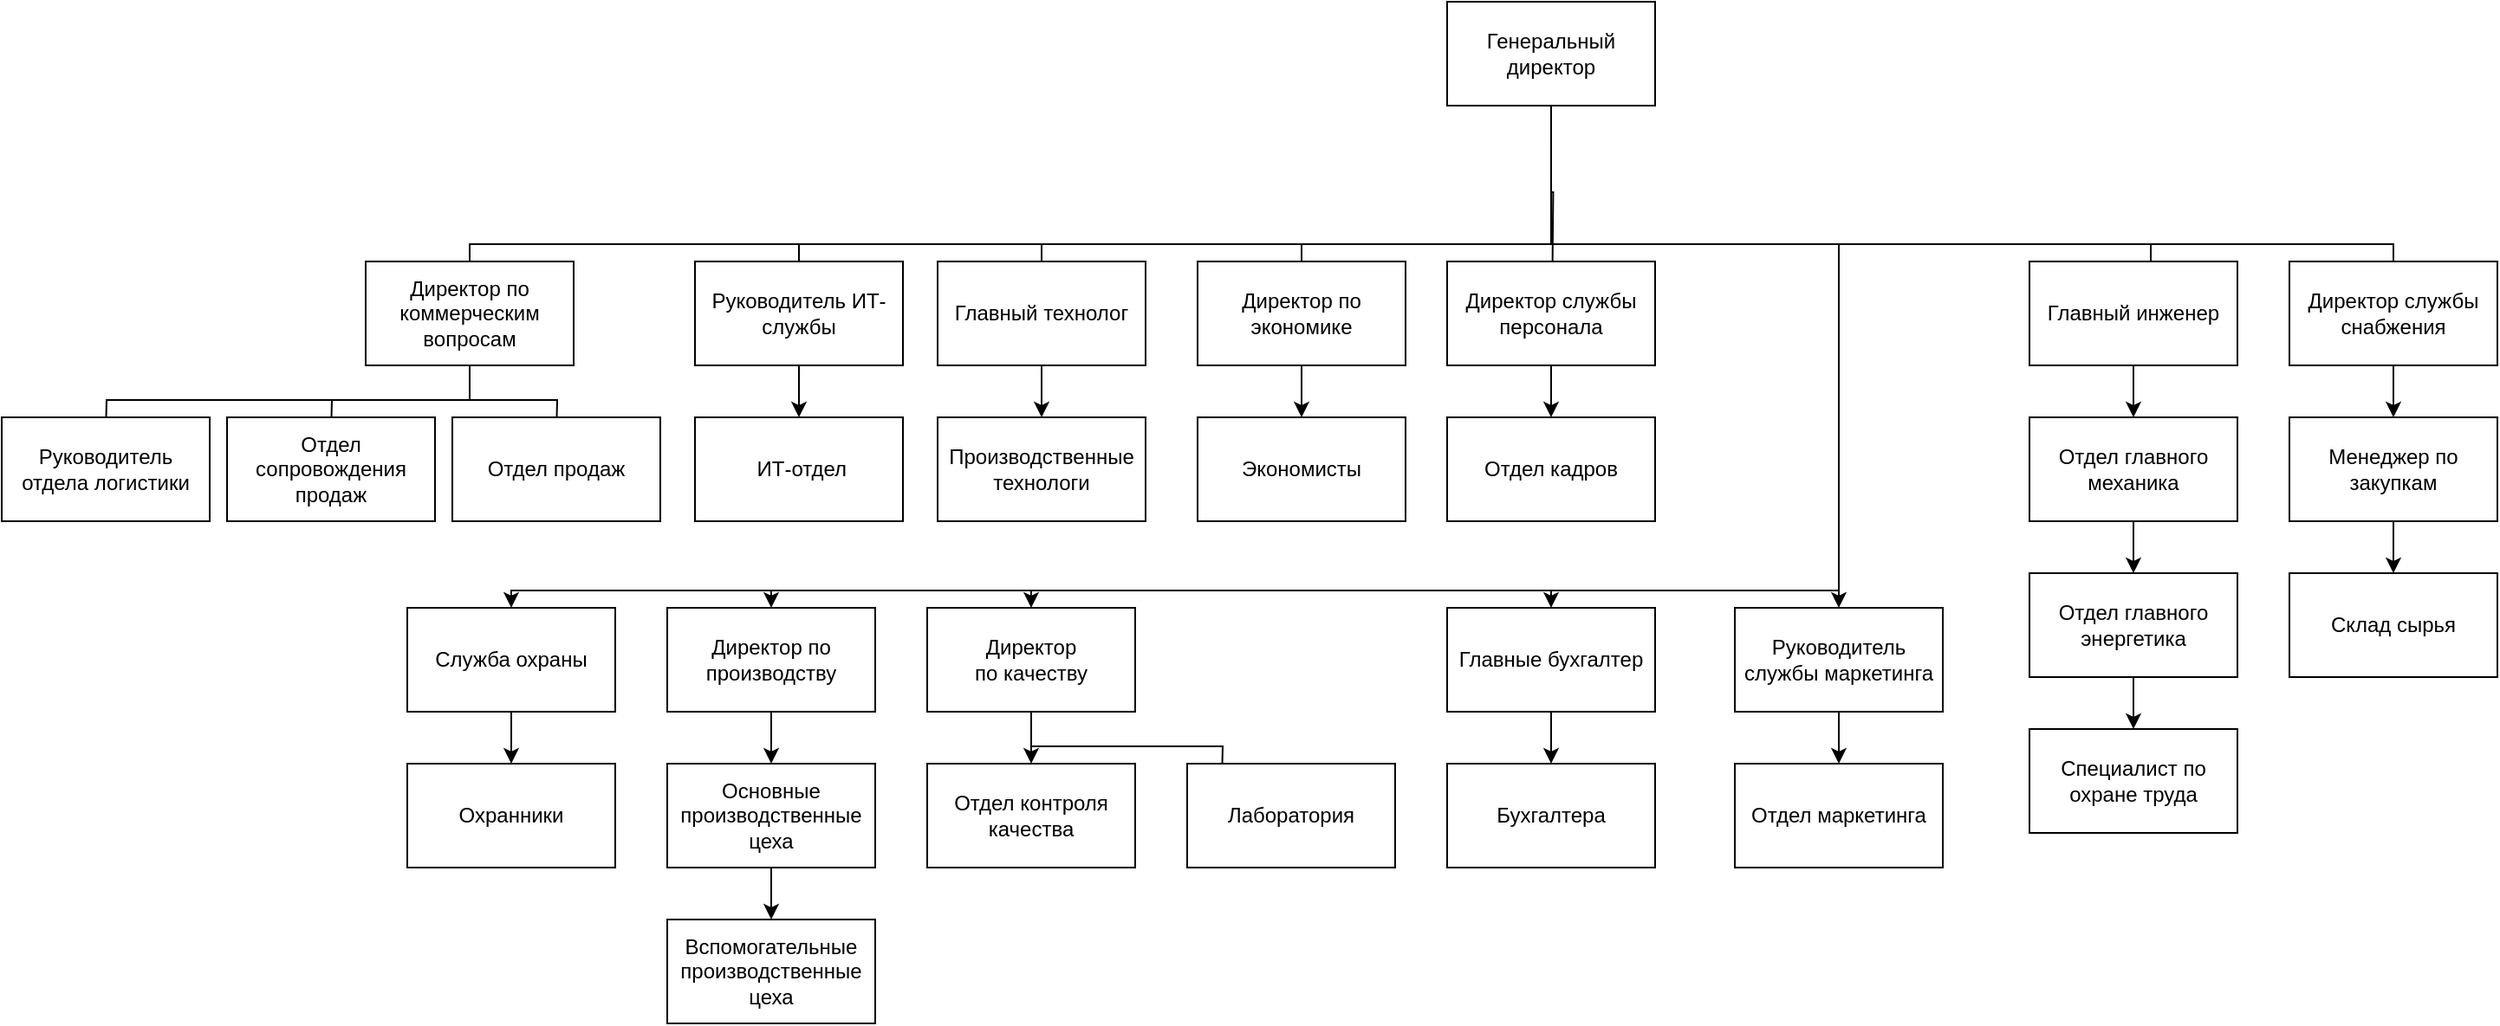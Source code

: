 <mxfile version="24.2.3" type="github">
  <diagram name="Страница — 1" id="WrPLT9Xlj93uQQX1-Cbd">
    <mxGraphModel dx="3267" dy="893" grid="1" gridSize="10" guides="1" tooltips="1" connect="1" arrows="1" fold="1" page="1" pageScale="1" pageWidth="827" pageHeight="1169" math="0" shadow="0">
      <root>
        <mxCell id="0" />
        <mxCell id="1" parent="0" />
        <mxCell id="M2mRH39h3b0wMLxLlKyC-2" style="edgeStyle=orthogonalEdgeStyle;rounded=0;orthogonalLoop=1;jettySize=auto;html=1;exitX=0.5;exitY=1;exitDx=0;exitDy=0;" parent="1" source="M2mRH39h3b0wMLxLlKyC-1" edge="1">
          <mxGeometry relative="1" as="geometry">
            <mxPoint x="414.714" y="200" as="targetPoint" />
          </mxGeometry>
        </mxCell>
        <mxCell id="M2mRH39h3b0wMLxLlKyC-7" style="edgeStyle=orthogonalEdgeStyle;rounded=0;orthogonalLoop=1;jettySize=auto;html=1;exitX=0.5;exitY=1;exitDx=0;exitDy=0;" parent="1" source="M2mRH39h3b0wMLxLlKyC-8" edge="1">
          <mxGeometry relative="1" as="geometry">
            <mxPoint x="880.0" y="210" as="targetPoint" />
            <Array as="points">
              <mxPoint x="900" y="190" />
              <mxPoint x="881" y="190" />
              <mxPoint x="881" y="210" />
            </Array>
          </mxGeometry>
        </mxCell>
        <mxCell id="M2mRH39h3b0wMLxLlKyC-16" style="edgeStyle=orthogonalEdgeStyle;rounded=0;orthogonalLoop=1;jettySize=auto;html=1;exitX=0.5;exitY=1;exitDx=0;exitDy=0;" parent="1" source="M2mRH39h3b0wMLxLlKyC-1" edge="1">
          <mxGeometry relative="1" as="geometry">
            <mxPoint x="700" y="210" as="targetPoint" />
            <Array as="points">
              <mxPoint x="414" y="180" />
              <mxPoint x="760" y="180" />
              <mxPoint x="760" y="210" />
            </Array>
          </mxGeometry>
        </mxCell>
        <mxCell id="M2mRH39h3b0wMLxLlKyC-24" style="edgeStyle=orthogonalEdgeStyle;rounded=0;orthogonalLoop=1;jettySize=auto;html=1;exitX=0.5;exitY=1;exitDx=0;exitDy=0;" parent="1" source="M2mRH39h3b0wMLxLlKyC-1" edge="1">
          <mxGeometry relative="1" as="geometry">
            <mxPoint x="270" y="210" as="targetPoint" />
            <Array as="points">
              <mxPoint x="414" y="180" />
              <mxPoint x="270" y="180" />
            </Array>
          </mxGeometry>
        </mxCell>
        <mxCell id="M2mRH39h3b0wMLxLlKyC-30" style="edgeStyle=orthogonalEdgeStyle;rounded=0;orthogonalLoop=1;jettySize=auto;html=1;exitX=0.5;exitY=1;exitDx=0;exitDy=0;" parent="1" edge="1">
          <mxGeometry relative="1" as="geometry">
            <mxPoint x="413.97" y="100" as="sourcePoint" />
            <mxPoint x="120" y="210" as="targetPoint" />
            <Array as="points">
              <mxPoint x="413.97" y="180" />
              <mxPoint x="119.97" y="180" />
            </Array>
          </mxGeometry>
        </mxCell>
        <mxCell id="M2mRH39h3b0wMLxLlKyC-34" style="edgeStyle=orthogonalEdgeStyle;rounded=0;orthogonalLoop=1;jettySize=auto;html=1;exitX=0.5;exitY=1;exitDx=0;exitDy=0;" parent="1" source="M2mRH39h3b0wMLxLlKyC-1" edge="1">
          <mxGeometry relative="1" as="geometry">
            <mxPoint x="-20" y="220" as="targetPoint" />
            <Array as="points">
              <mxPoint x="414" y="180" />
              <mxPoint x="-20" y="180" />
            </Array>
          </mxGeometry>
        </mxCell>
        <mxCell id="M2mRH39h3b0wMLxLlKyC-39" style="edgeStyle=orthogonalEdgeStyle;rounded=0;orthogonalLoop=1;jettySize=auto;html=1;exitX=0.5;exitY=1;exitDx=0;exitDy=0;" parent="1" source="M2mRH39h3b0wMLxLlKyC-1" edge="1">
          <mxGeometry relative="1" as="geometry">
            <mxPoint x="-160" y="230" as="targetPoint" />
            <Array as="points">
              <mxPoint x="414" y="180" />
              <mxPoint x="-210" y="180" />
              <mxPoint x="-210" y="230" />
            </Array>
          </mxGeometry>
        </mxCell>
        <mxCell id="M2mRH39h3b0wMLxLlKyC-46" style="edgeStyle=orthogonalEdgeStyle;rounded=0;orthogonalLoop=1;jettySize=auto;html=1;exitX=0.5;exitY=1;exitDx=0;exitDy=0;" parent="1" source="M2mRH39h3b0wMLxLlKyC-1" edge="1">
          <mxGeometry relative="1" as="geometry">
            <mxPoint x="930.0" y="210" as="targetPoint" />
            <Array as="points">
              <mxPoint x="414" y="180" />
              <mxPoint x="900" y="180" />
              <mxPoint x="900" y="210" />
            </Array>
          </mxGeometry>
        </mxCell>
        <mxCell id="t2PL_MifnDCj5HnS5HQD-2" style="edgeStyle=orthogonalEdgeStyle;rounded=0;orthogonalLoop=1;jettySize=auto;html=1;exitX=0.5;exitY=1;exitDx=0;exitDy=0;entryX=0.5;entryY=0;entryDx=0;entryDy=0;" edge="1" parent="1" source="M2mRH39h3b0wMLxLlKyC-1" target="M2mRH39h3b0wMLxLlKyC-68">
          <mxGeometry relative="1" as="geometry">
            <Array as="points">
              <mxPoint x="414" y="180" />
              <mxPoint x="580" y="180" />
              <mxPoint x="580" y="380" />
              <mxPoint x="414" y="380" />
            </Array>
          </mxGeometry>
        </mxCell>
        <mxCell id="t2PL_MifnDCj5HnS5HQD-3" style="edgeStyle=orthogonalEdgeStyle;rounded=0;orthogonalLoop=1;jettySize=auto;html=1;exitX=0.5;exitY=1;exitDx=0;exitDy=0;" edge="1" parent="1" source="M2mRH39h3b0wMLxLlKyC-1" target="M2mRH39h3b0wMLxLlKyC-60">
          <mxGeometry relative="1" as="geometry">
            <Array as="points">
              <mxPoint x="414" y="180" />
              <mxPoint x="580" y="180" />
              <mxPoint x="580" y="380" />
              <mxPoint x="114" y="380" />
            </Array>
          </mxGeometry>
        </mxCell>
        <mxCell id="t2PL_MifnDCj5HnS5HQD-4" style="edgeStyle=orthogonalEdgeStyle;rounded=0;orthogonalLoop=1;jettySize=auto;html=1;exitX=0.5;exitY=1;exitDx=0;exitDy=0;entryX=0.5;entryY=0;entryDx=0;entryDy=0;" edge="1" parent="1" source="M2mRH39h3b0wMLxLlKyC-1" target="M2mRH39h3b0wMLxLlKyC-56">
          <mxGeometry relative="1" as="geometry">
            <Array as="points">
              <mxPoint x="414" y="180" />
              <mxPoint x="580" y="180" />
              <mxPoint x="580" y="380" />
              <mxPoint x="-36" y="380" />
            </Array>
          </mxGeometry>
        </mxCell>
        <mxCell id="t2PL_MifnDCj5HnS5HQD-5" style="edgeStyle=orthogonalEdgeStyle;rounded=0;orthogonalLoop=1;jettySize=auto;html=1;exitX=0.5;exitY=1;exitDx=0;exitDy=0;" edge="1" parent="1" source="M2mRH39h3b0wMLxLlKyC-1" target="M2mRH39h3b0wMLxLlKyC-52">
          <mxGeometry relative="1" as="geometry">
            <Array as="points">
              <mxPoint x="414" y="180" />
              <mxPoint x="580" y="180" />
              <mxPoint x="580" y="380" />
              <mxPoint x="-186" y="380" />
            </Array>
          </mxGeometry>
        </mxCell>
        <mxCell id="M2mRH39h3b0wMLxLlKyC-1" value="Генеральный директор" style="rounded=0;whiteSpace=wrap;html=1;" parent="1" vertex="1">
          <mxGeometry x="354" y="40" width="120" height="60" as="geometry" />
        </mxCell>
        <mxCell id="M2mRH39h3b0wMLxLlKyC-10" style="edgeStyle=orthogonalEdgeStyle;rounded=0;orthogonalLoop=1;jettySize=auto;html=1;exitX=0.5;exitY=1;exitDx=0;exitDy=0;entryX=0.5;entryY=0;entryDx=0;entryDy=0;" parent="1" source="M2mRH39h3b0wMLxLlKyC-3" target="M2mRH39h3b0wMLxLlKyC-5" edge="1">
          <mxGeometry relative="1" as="geometry" />
        </mxCell>
        <mxCell id="M2mRH39h3b0wMLxLlKyC-3" value="Директор службы персонала" style="rounded=0;whiteSpace=wrap;html=1;" parent="1" vertex="1">
          <mxGeometry x="354" y="190" width="120" height="60" as="geometry" />
        </mxCell>
        <mxCell id="M2mRH39h3b0wMLxLlKyC-5" value="Отдел кадров" style="rounded=0;whiteSpace=wrap;html=1;" parent="1" vertex="1">
          <mxGeometry x="354" y="280" width="120" height="60" as="geometry" />
        </mxCell>
        <mxCell id="M2mRH39h3b0wMLxLlKyC-9" value="" style="edgeStyle=orthogonalEdgeStyle;rounded=0;orthogonalLoop=1;jettySize=auto;html=1;exitX=0.5;exitY=1;exitDx=0;exitDy=0;" parent="1" source="M2mRH39h3b0wMLxLlKyC-1" edge="1" target="M2mRH39h3b0wMLxLlKyC-47">
          <mxGeometry relative="1" as="geometry">
            <mxPoint x="580" y="360" as="targetPoint" />
            <mxPoint x="414" y="100" as="sourcePoint" />
            <Array as="points">
              <mxPoint x="414" y="180" />
              <mxPoint x="580" y="180" />
            </Array>
          </mxGeometry>
        </mxCell>
        <mxCell id="M2mRH39h3b0wMLxLlKyC-12" value="" style="edgeStyle=orthogonalEdgeStyle;rounded=0;orthogonalLoop=1;jettySize=auto;html=1;" parent="1" source="M2mRH39h3b0wMLxLlKyC-8" target="M2mRH39h3b0wMLxLlKyC-11" edge="1">
          <mxGeometry relative="1" as="geometry" />
        </mxCell>
        <mxCell id="M2mRH39h3b0wMLxLlKyC-8" value="Директор службы снабжения" style="rounded=0;whiteSpace=wrap;html=1;" parent="1" vertex="1">
          <mxGeometry x="840" y="190" width="120" height="60" as="geometry" />
        </mxCell>
        <mxCell id="M2mRH39h3b0wMLxLlKyC-15" value="" style="edgeStyle=orthogonalEdgeStyle;rounded=0;orthogonalLoop=1;jettySize=auto;html=1;" parent="1" source="M2mRH39h3b0wMLxLlKyC-11" target="M2mRH39h3b0wMLxLlKyC-14" edge="1">
          <mxGeometry relative="1" as="geometry" />
        </mxCell>
        <mxCell id="M2mRH39h3b0wMLxLlKyC-11" value="Менеджер по &lt;br&gt;закупкам" style="rounded=0;whiteSpace=wrap;html=1;" parent="1" vertex="1">
          <mxGeometry x="840" y="280" width="120" height="60" as="geometry" />
        </mxCell>
        <mxCell id="M2mRH39h3b0wMLxLlKyC-14" value="Склад сырья" style="rounded=0;whiteSpace=wrap;html=1;" parent="1" vertex="1">
          <mxGeometry x="840" y="370" width="120" height="60" as="geometry" />
        </mxCell>
        <mxCell id="M2mRH39h3b0wMLxLlKyC-19" value="" style="edgeStyle=orthogonalEdgeStyle;rounded=0;orthogonalLoop=1;jettySize=auto;html=1;" parent="1" source="M2mRH39h3b0wMLxLlKyC-17" target="M2mRH39h3b0wMLxLlKyC-18" edge="1">
          <mxGeometry relative="1" as="geometry" />
        </mxCell>
        <mxCell id="M2mRH39h3b0wMLxLlKyC-17" value="Главный инженер" style="rounded=0;whiteSpace=wrap;html=1;" parent="1" vertex="1">
          <mxGeometry x="690" y="190" width="120" height="60" as="geometry" />
        </mxCell>
        <mxCell id="M2mRH39h3b0wMLxLlKyC-21" value="" style="edgeStyle=orthogonalEdgeStyle;rounded=0;orthogonalLoop=1;jettySize=auto;html=1;" parent="1" source="M2mRH39h3b0wMLxLlKyC-18" target="M2mRH39h3b0wMLxLlKyC-20" edge="1">
          <mxGeometry relative="1" as="geometry" />
        </mxCell>
        <mxCell id="M2mRH39h3b0wMLxLlKyC-18" value="Отдел главного механика" style="rounded=0;whiteSpace=wrap;html=1;" parent="1" vertex="1">
          <mxGeometry x="690" y="280" width="120" height="60" as="geometry" />
        </mxCell>
        <mxCell id="M2mRH39h3b0wMLxLlKyC-23" value="" style="edgeStyle=orthogonalEdgeStyle;rounded=0;orthogonalLoop=1;jettySize=auto;html=1;" parent="1" source="M2mRH39h3b0wMLxLlKyC-20" target="M2mRH39h3b0wMLxLlKyC-22" edge="1">
          <mxGeometry relative="1" as="geometry" />
        </mxCell>
        <mxCell id="M2mRH39h3b0wMLxLlKyC-20" value="Отдел главного энергетика" style="rounded=0;whiteSpace=wrap;html=1;" parent="1" vertex="1">
          <mxGeometry x="690" y="370" width="120" height="60" as="geometry" />
        </mxCell>
        <mxCell id="M2mRH39h3b0wMLxLlKyC-22" value="Специалист по охране труда" style="rounded=0;whiteSpace=wrap;html=1;" parent="1" vertex="1">
          <mxGeometry x="690" y="460" width="120" height="60" as="geometry" />
        </mxCell>
        <mxCell id="M2mRH39h3b0wMLxLlKyC-28" value="" style="edgeStyle=orthogonalEdgeStyle;rounded=0;orthogonalLoop=1;jettySize=auto;html=1;" parent="1" source="M2mRH39h3b0wMLxLlKyC-25" target="M2mRH39h3b0wMLxLlKyC-27" edge="1">
          <mxGeometry relative="1" as="geometry" />
        </mxCell>
        <mxCell id="M2mRH39h3b0wMLxLlKyC-25" value="Директор по экономике" style="rounded=0;whiteSpace=wrap;html=1;" parent="1" vertex="1">
          <mxGeometry x="210" y="190" width="120" height="60" as="geometry" />
        </mxCell>
        <mxCell id="M2mRH39h3b0wMLxLlKyC-27" value="Экономисты" style="rounded=0;whiteSpace=wrap;html=1;" parent="1" vertex="1">
          <mxGeometry x="210" y="280" width="120" height="60" as="geometry" />
        </mxCell>
        <mxCell id="M2mRH39h3b0wMLxLlKyC-33" value="" style="edgeStyle=orthogonalEdgeStyle;rounded=0;orthogonalLoop=1;jettySize=auto;html=1;" parent="1" source="M2mRH39h3b0wMLxLlKyC-29" target="M2mRH39h3b0wMLxLlKyC-32" edge="1">
          <mxGeometry relative="1" as="geometry" />
        </mxCell>
        <mxCell id="M2mRH39h3b0wMLxLlKyC-29" value="Главный технолог" style="rounded=0;whiteSpace=wrap;html=1;" parent="1" vertex="1">
          <mxGeometry x="60" y="190" width="120" height="60" as="geometry" />
        </mxCell>
        <mxCell id="M2mRH39h3b0wMLxLlKyC-32" value="Производственные технологи" style="rounded=0;whiteSpace=wrap;html=1;" parent="1" vertex="1">
          <mxGeometry x="60" y="280" width="120" height="60" as="geometry" />
        </mxCell>
        <mxCell id="M2mRH39h3b0wMLxLlKyC-37" value="" style="edgeStyle=orthogonalEdgeStyle;rounded=0;orthogonalLoop=1;jettySize=auto;html=1;" parent="1" source="M2mRH39h3b0wMLxLlKyC-35" target="M2mRH39h3b0wMLxLlKyC-36" edge="1">
          <mxGeometry relative="1" as="geometry" />
        </mxCell>
        <mxCell id="M2mRH39h3b0wMLxLlKyC-35" value="Руководитель ИТ-службы" style="rounded=0;whiteSpace=wrap;html=1;" parent="1" vertex="1">
          <mxGeometry x="-80" y="190" width="120" height="60" as="geometry" />
        </mxCell>
        <mxCell id="M2mRH39h3b0wMLxLlKyC-36" value="&amp;nbsp;ИТ-отдел" style="rounded=0;whiteSpace=wrap;html=1;" parent="1" vertex="1">
          <mxGeometry x="-80" y="280" width="120" height="60" as="geometry" />
        </mxCell>
        <mxCell id="M2mRH39h3b0wMLxLlKyC-41" value="" style="edgeStyle=orthogonalEdgeStyle;rounded=0;orthogonalLoop=1;jettySize=auto;html=1;" parent="1" source="M2mRH39h3b0wMLxLlKyC-38" edge="1">
          <mxGeometry relative="1" as="geometry">
            <mxPoint x="-160" y="290" as="targetPoint" />
          </mxGeometry>
        </mxCell>
        <mxCell id="M2mRH39h3b0wMLxLlKyC-43" style="edgeStyle=orthogonalEdgeStyle;rounded=0;orthogonalLoop=1;jettySize=auto;html=1;exitX=0.5;exitY=1;exitDx=0;exitDy=0;" parent="1" source="M2mRH39h3b0wMLxLlKyC-38" edge="1">
          <mxGeometry relative="1" as="geometry">
            <mxPoint x="-290" y="290" as="targetPoint" />
          </mxGeometry>
        </mxCell>
        <mxCell id="M2mRH39h3b0wMLxLlKyC-45" style="edgeStyle=orthogonalEdgeStyle;rounded=0;orthogonalLoop=1;jettySize=auto;html=1;exitX=0.5;exitY=1;exitDx=0;exitDy=0;" parent="1" source="M2mRH39h3b0wMLxLlKyC-38" edge="1">
          <mxGeometry relative="1" as="geometry">
            <mxPoint x="-420" y="290" as="targetPoint" />
          </mxGeometry>
        </mxCell>
        <mxCell id="M2mRH39h3b0wMLxLlKyC-38" value="Директор по коммерческим вопросам" style="rounded=0;whiteSpace=wrap;html=1;" parent="1" vertex="1">
          <mxGeometry x="-270" y="190" width="120" height="60" as="geometry" />
        </mxCell>
        <mxCell id="M2mRH39h3b0wMLxLlKyC-40" value="Отдел продаж" style="rounded=0;whiteSpace=wrap;html=1;" parent="1" vertex="1">
          <mxGeometry x="-220" y="280" width="120" height="60" as="geometry" />
        </mxCell>
        <mxCell id="M2mRH39h3b0wMLxLlKyC-42" value="Отдел сопровождения продаж" style="rounded=0;whiteSpace=wrap;html=1;" parent="1" vertex="1">
          <mxGeometry x="-350" y="280" width="120" height="60" as="geometry" />
        </mxCell>
        <mxCell id="M2mRH39h3b0wMLxLlKyC-44" value="Руководитель отдела логистики" style="rounded=0;whiteSpace=wrap;html=1;" parent="1" vertex="1">
          <mxGeometry x="-480" y="280" width="120" height="60" as="geometry" />
        </mxCell>
        <mxCell id="t2PL_MifnDCj5HnS5HQD-1" style="edgeStyle=orthogonalEdgeStyle;rounded=0;orthogonalLoop=1;jettySize=auto;html=1;exitX=0.5;exitY=1;exitDx=0;exitDy=0;entryX=0.5;entryY=0;entryDx=0;entryDy=0;" edge="1" parent="1" source="M2mRH39h3b0wMLxLlKyC-47" target="M2mRH39h3b0wMLxLlKyC-49">
          <mxGeometry relative="1" as="geometry" />
        </mxCell>
        <mxCell id="M2mRH39h3b0wMLxLlKyC-47" value="Руководитель службы маркетинга" style="rounded=0;whiteSpace=wrap;html=1;" parent="1" vertex="1">
          <mxGeometry x="520" y="390" width="120" height="60" as="geometry" />
        </mxCell>
        <mxCell id="M2mRH39h3b0wMLxLlKyC-49" value="Отдел маркетинга" style="rounded=0;whiteSpace=wrap;html=1;" parent="1" vertex="1">
          <mxGeometry x="520" y="480" width="120" height="60" as="geometry" />
        </mxCell>
        <mxCell id="M2mRH39h3b0wMLxLlKyC-54" value="" style="edgeStyle=orthogonalEdgeStyle;rounded=0;orthogonalLoop=1;jettySize=auto;html=1;" parent="1" source="M2mRH39h3b0wMLxLlKyC-52" target="M2mRH39h3b0wMLxLlKyC-53" edge="1">
          <mxGeometry relative="1" as="geometry" />
        </mxCell>
        <mxCell id="M2mRH39h3b0wMLxLlKyC-52" value="Служба охраны" style="rounded=0;whiteSpace=wrap;html=1;" parent="1" vertex="1">
          <mxGeometry x="-246" y="390" width="120" height="60" as="geometry" />
        </mxCell>
        <mxCell id="M2mRH39h3b0wMLxLlKyC-53" value="Охранники" style="rounded=0;whiteSpace=wrap;html=1;" parent="1" vertex="1">
          <mxGeometry x="-246" y="480" width="120" height="60" as="geometry" />
        </mxCell>
        <mxCell id="M2mRH39h3b0wMLxLlKyC-58" value="" style="edgeStyle=orthogonalEdgeStyle;rounded=0;orthogonalLoop=1;jettySize=auto;html=1;" parent="1" source="M2mRH39h3b0wMLxLlKyC-56" target="M2mRH39h3b0wMLxLlKyC-57" edge="1">
          <mxGeometry relative="1" as="geometry" />
        </mxCell>
        <mxCell id="M2mRH39h3b0wMLxLlKyC-56" value="Директор по производству" style="rounded=0;whiteSpace=wrap;html=1;" parent="1" vertex="1">
          <mxGeometry x="-96" y="390" width="120" height="60" as="geometry" />
        </mxCell>
        <mxCell id="M2mRH39h3b0wMLxLlKyC-62" value="" style="edgeStyle=orthogonalEdgeStyle;rounded=0;orthogonalLoop=1;jettySize=auto;html=1;" parent="1" source="M2mRH39h3b0wMLxLlKyC-57" target="M2mRH39h3b0wMLxLlKyC-61" edge="1">
          <mxGeometry relative="1" as="geometry" />
        </mxCell>
        <mxCell id="M2mRH39h3b0wMLxLlKyC-57" value="Основные производственные цеха" style="rounded=0;whiteSpace=wrap;html=1;" parent="1" vertex="1">
          <mxGeometry x="-96" y="480" width="120" height="60" as="geometry" />
        </mxCell>
        <mxCell id="M2mRH39h3b0wMLxLlKyC-64" value="" style="edgeStyle=orthogonalEdgeStyle;rounded=0;orthogonalLoop=1;jettySize=auto;html=1;" parent="1" source="M2mRH39h3b0wMLxLlKyC-60" target="M2mRH39h3b0wMLxLlKyC-63" edge="1">
          <mxGeometry relative="1" as="geometry" />
        </mxCell>
        <mxCell id="M2mRH39h3b0wMLxLlKyC-65" style="edgeStyle=orthogonalEdgeStyle;rounded=0;orthogonalLoop=1;jettySize=auto;html=1;exitX=0.5;exitY=1;exitDx=0;exitDy=0;" parent="1" source="M2mRH39h3b0wMLxLlKyC-60" edge="1">
          <mxGeometry relative="1" as="geometry">
            <mxPoint x="224.0" y="490" as="targetPoint" />
          </mxGeometry>
        </mxCell>
        <mxCell id="M2mRH39h3b0wMLxLlKyC-60" value="Директор&lt;br&gt;по качеству" style="rounded=0;whiteSpace=wrap;html=1;" parent="1" vertex="1">
          <mxGeometry x="54" y="390" width="120" height="60" as="geometry" />
        </mxCell>
        <mxCell id="M2mRH39h3b0wMLxLlKyC-61" value="Вспомогательные производственные цеха" style="rounded=0;whiteSpace=wrap;html=1;" parent="1" vertex="1">
          <mxGeometry x="-96" y="570" width="120" height="60" as="geometry" />
        </mxCell>
        <mxCell id="M2mRH39h3b0wMLxLlKyC-63" value="Отдел контроля качества" style="rounded=0;whiteSpace=wrap;html=1;" parent="1" vertex="1">
          <mxGeometry x="54" y="480" width="120" height="60" as="geometry" />
        </mxCell>
        <mxCell id="M2mRH39h3b0wMLxLlKyC-66" value="Лаборатория" style="rounded=0;whiteSpace=wrap;html=1;" parent="1" vertex="1">
          <mxGeometry x="204" y="480" width="120" height="60" as="geometry" />
        </mxCell>
        <mxCell id="M2mRH39h3b0wMLxLlKyC-70" value="" style="edgeStyle=orthogonalEdgeStyle;rounded=0;orthogonalLoop=1;jettySize=auto;html=1;" parent="1" source="M2mRH39h3b0wMLxLlKyC-68" target="M2mRH39h3b0wMLxLlKyC-69" edge="1">
          <mxGeometry relative="1" as="geometry" />
        </mxCell>
        <mxCell id="M2mRH39h3b0wMLxLlKyC-68" value="Главные бухгалтер" style="rounded=0;whiteSpace=wrap;html=1;" parent="1" vertex="1">
          <mxGeometry x="354" y="390" width="120" height="60" as="geometry" />
        </mxCell>
        <mxCell id="M2mRH39h3b0wMLxLlKyC-69" value="Бухгалтера" style="rounded=0;whiteSpace=wrap;html=1;" parent="1" vertex="1">
          <mxGeometry x="354" y="480" width="120" height="60" as="geometry" />
        </mxCell>
      </root>
    </mxGraphModel>
  </diagram>
</mxfile>
